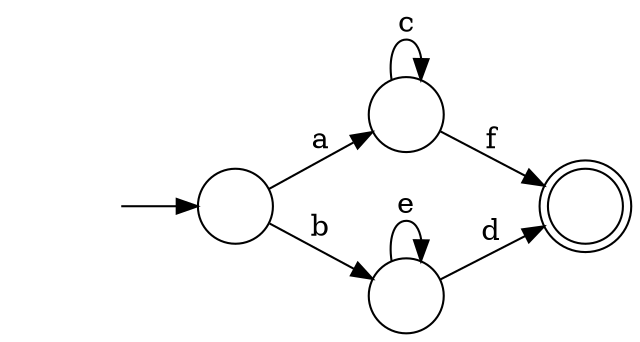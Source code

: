 digraph Automaton {
  rankdir = LR;
  0 [shape=circle,label=""];
  0 -> 1 [label="a"]
  0 -> 2 [label="b"]
  1 [shape=circle,label=""];
  1 -> 1 [label="c"]
  1 -> 3 [label="f"]
  2 [shape=circle,label=""];
  initial [shape=plaintext,label=""];
  initial -> 0
  2 -> 3 [label="d"]
  2 -> 2 [label="e"]
  3 [shape=doublecircle,label=""];
}
